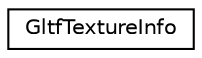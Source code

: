 digraph "Graphical Class Hierarchy"
{
 // LATEX_PDF_SIZE
  edge [fontname="Helvetica",fontsize="10",labelfontname="Helvetica",labelfontsize="10"];
  node [fontname="Helvetica",fontsize="10",shape=record];
  rankdir="LR";
  Node0 [label="GltfTextureInfo",height=0.2,width=0.4,color="black", fillcolor="white", style="filled",URL="$struct_gltf_texture_info.html",tooltip=" "];
}
